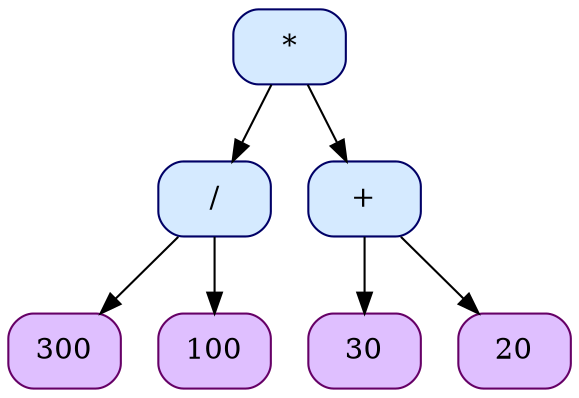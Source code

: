 digraph {
  rankdir = HR;
  node [shape = Mrecord, color = "#660066", style = filled, fillcolor = "#DFBFFF"];
  node_000001d77dbc6bb0[label = " * ", color = "#000066", style = filled, fillcolor = "#D5EAFF"]; 
  node_000001d77dbc6bd0[label = " / ", color = "#000066", style = filled, fillcolor = "#D5EAFF"]; 
  node_000001d77dbc6bf0[label = " 300 "]; 
  node_000001d77dbc6c10[label = " 100 "]; 
  node_000001d77dbc6c30[label = " + ", color = "#000066", style = filled, fillcolor = "#D5EAFF"]; 
  node_000001d77dbc6c50[label = " 30 "]; 
  node_000001d77dbc6c70[label = " 20 "]; 
  node_000001d77dbc6bb0 -> node_000001d77dbc6bd0 [weight = 1];
  node_000001d77dbc6bd0 -> node_000001d77dbc6bf0 [weight = 1];
  node_000001d77dbc6bd0 -> node_000001d77dbc6c10 [weight = 1];
  node_000001d77dbc6bb0 -> node_000001d77dbc6c30 [weight = 1];
  node_000001d77dbc6c30 -> node_000001d77dbc6c50 [weight = 1];
  node_000001d77dbc6c30 -> node_000001d77dbc6c70 [weight = 1];
}